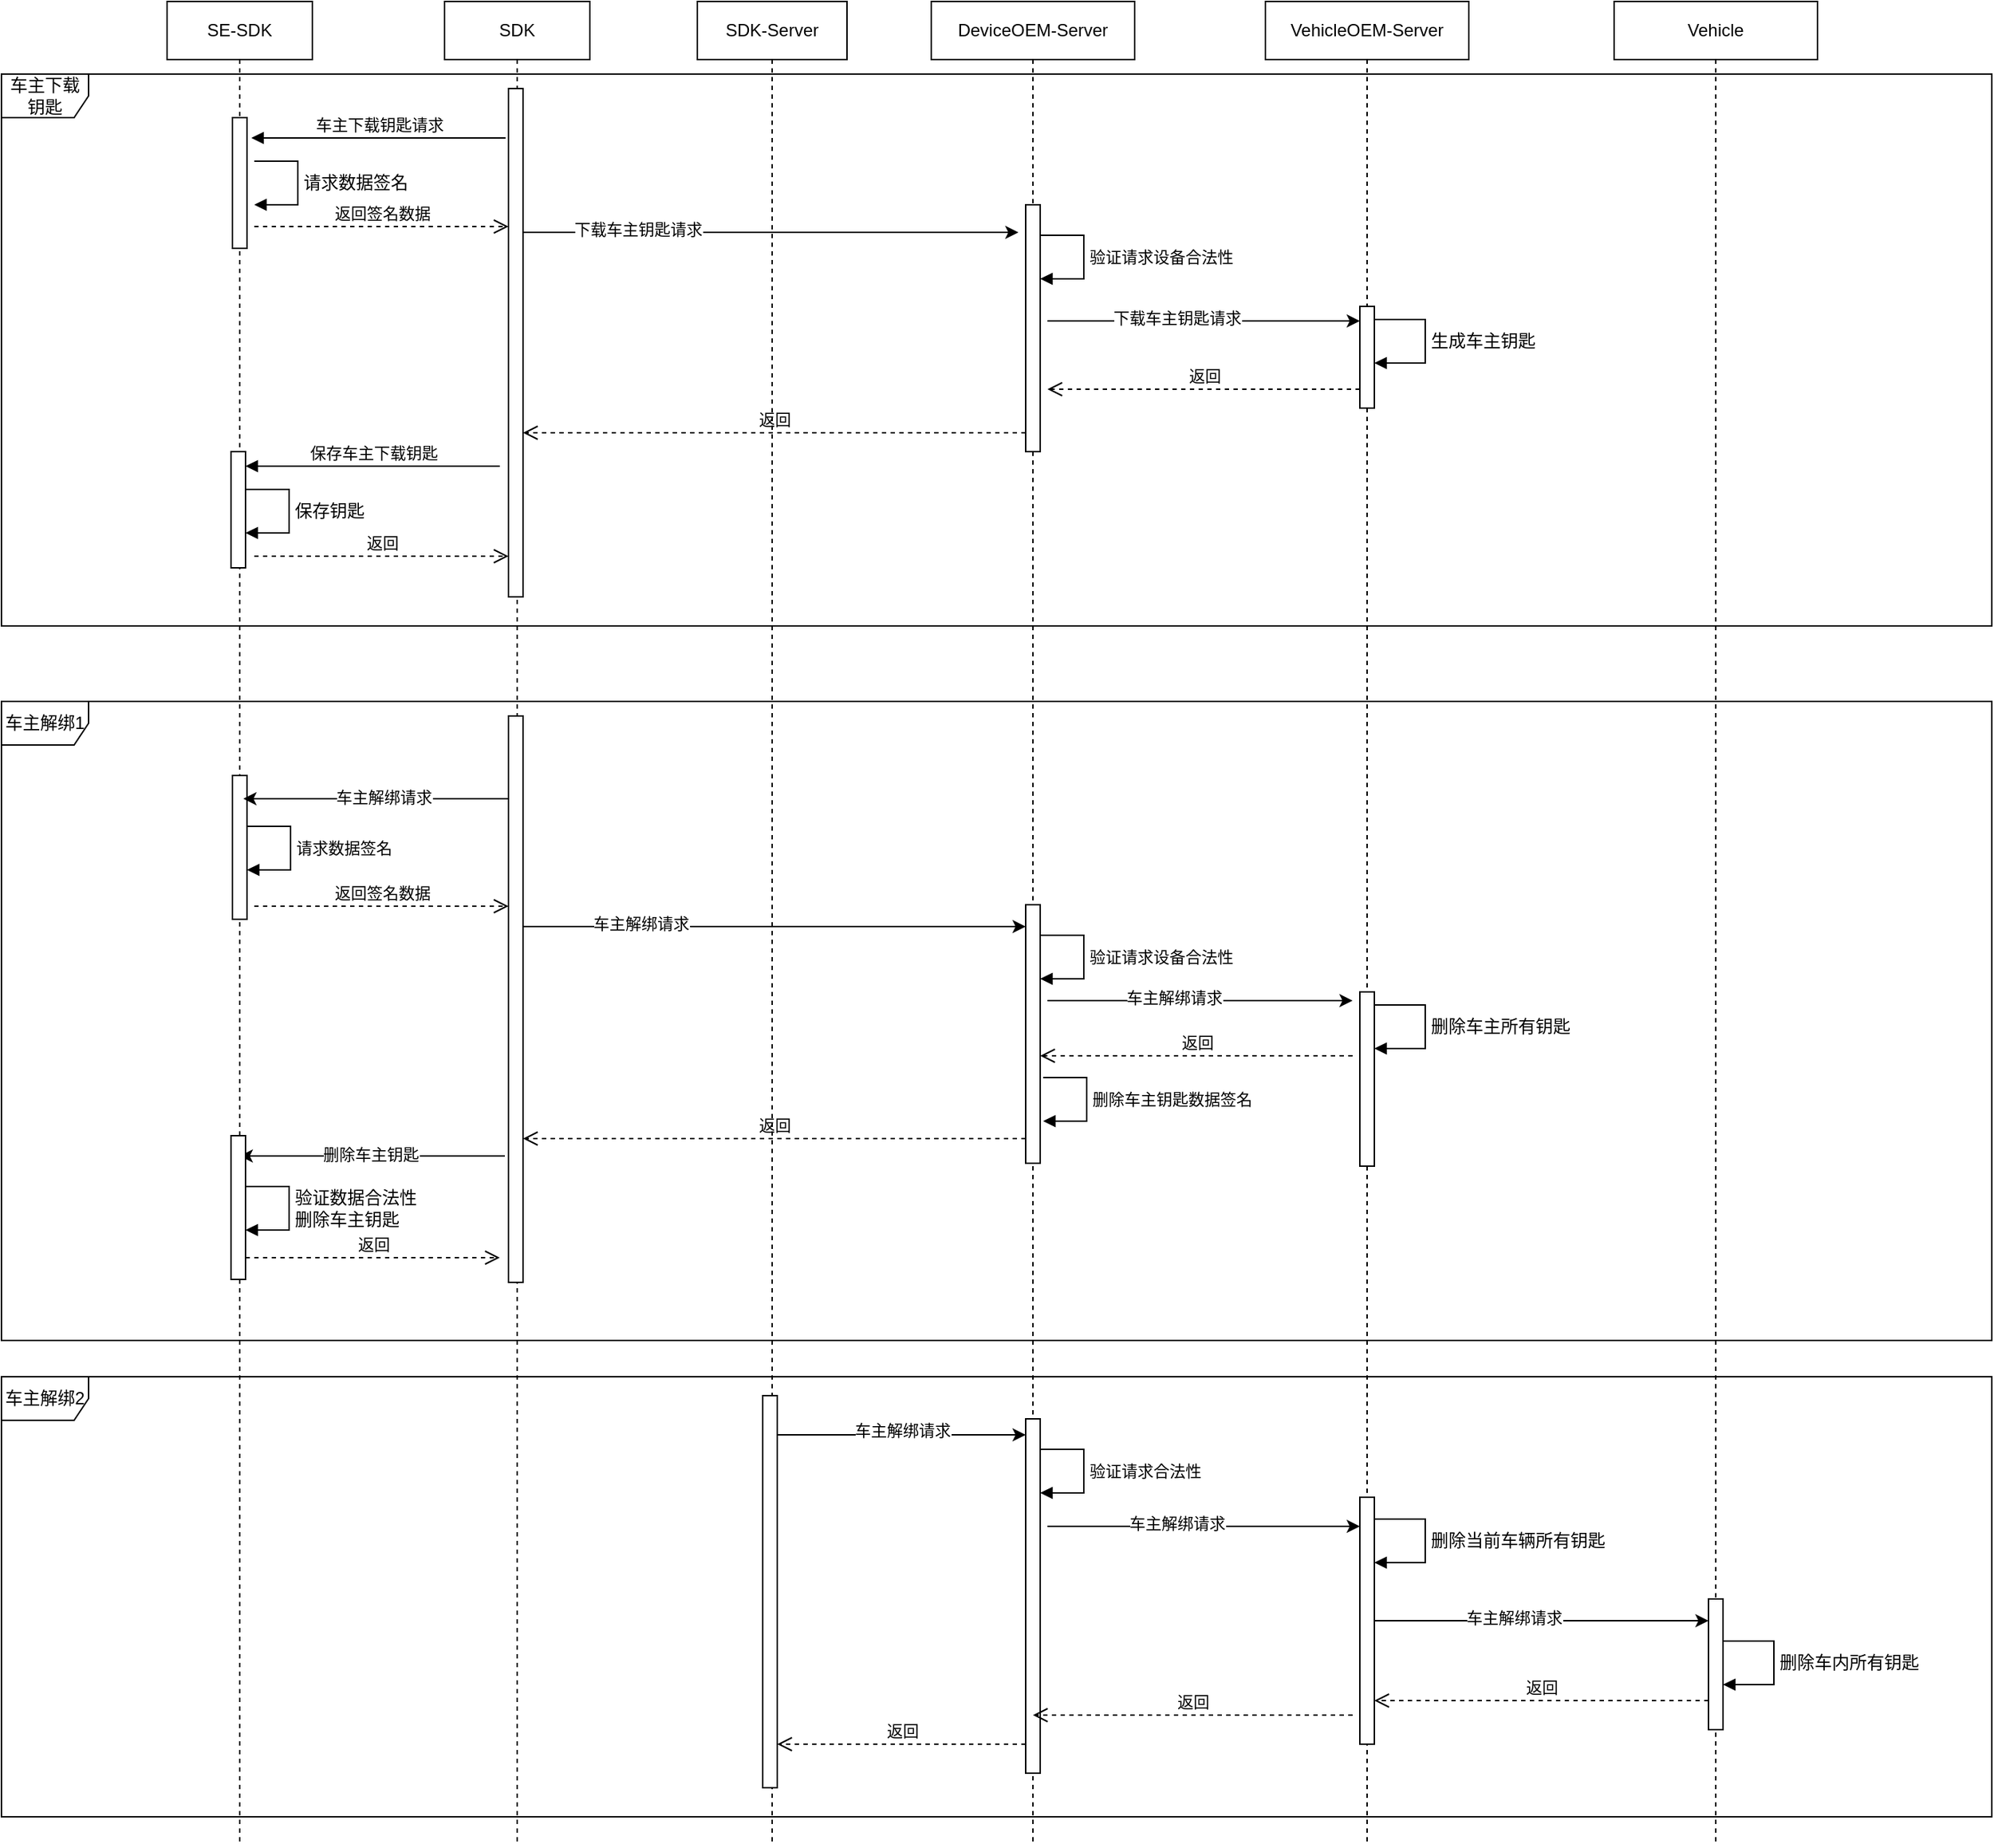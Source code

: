 <mxfile version="24.7.7">
  <diagram name="第 1 页" id="QTjSQ-1yjxRxtxUuZA-b">
    <mxGraphModel dx="2536" dy="927" grid="1" gridSize="10" guides="1" tooltips="1" connect="1" arrows="1" fold="1" page="1" pageScale="1" pageWidth="827" pageHeight="1169" math="0" shadow="0">
      <root>
        <mxCell id="0" />
        <mxCell id="1" parent="0" />
        <mxCell id="QH9AOdgC8zUdyQS9NOri-1" value="SE-SDK" style="shape=umlLifeline;perimeter=lifelinePerimeter;whiteSpace=wrap;html=1;container=0;dropTarget=0;collapsible=0;recursiveResize=0;outlineConnect=0;portConstraint=eastwest;newEdgeStyle={&quot;edgeStyle&quot;:&quot;elbowEdgeStyle&quot;,&quot;elbow&quot;:&quot;vertical&quot;,&quot;curved&quot;:0,&quot;rounded&quot;:0};" vertex="1" parent="1">
          <mxGeometry x="-466" y="40" width="100" height="1270" as="geometry" />
        </mxCell>
        <mxCell id="QH9AOdgC8zUdyQS9NOri-2" value="" style="html=1;points=[];perimeter=orthogonalPerimeter;outlineConnect=0;targetShapes=umlLifeline;portConstraint=eastwest;newEdgeStyle={&quot;edgeStyle&quot;:&quot;elbowEdgeStyle&quot;,&quot;elbow&quot;:&quot;vertical&quot;,&quot;curved&quot;:0,&quot;rounded&quot;:0};" vertex="1" parent="QH9AOdgC8zUdyQS9NOri-1">
          <mxGeometry x="45" y="80" width="10" height="90" as="geometry" />
        </mxCell>
        <mxCell id="QH9AOdgC8zUdyQS9NOri-3" value="" style="html=1;points=[];perimeter=orthogonalPerimeter;outlineConnect=0;targetShapes=umlLifeline;portConstraint=eastwest;newEdgeStyle={&quot;edgeStyle&quot;:&quot;elbowEdgeStyle&quot;,&quot;elbow&quot;:&quot;vertical&quot;,&quot;curved&quot;:0,&quot;rounded&quot;:0};" vertex="1" parent="QH9AOdgC8zUdyQS9NOri-1">
          <mxGeometry x="45" y="533" width="10" height="99" as="geometry" />
        </mxCell>
        <mxCell id="QH9AOdgC8zUdyQS9NOri-4" value="SDK" style="shape=umlLifeline;perimeter=lifelinePerimeter;whiteSpace=wrap;html=1;container=0;dropTarget=0;collapsible=0;recursiveResize=0;outlineConnect=0;portConstraint=eastwest;newEdgeStyle={&quot;edgeStyle&quot;:&quot;elbowEdgeStyle&quot;,&quot;elbow&quot;:&quot;vertical&quot;,&quot;curved&quot;:0,&quot;rounded&quot;:0};" vertex="1" parent="1">
          <mxGeometry x="-275" y="40" width="100" height="1270" as="geometry" />
        </mxCell>
        <mxCell id="QH9AOdgC8zUdyQS9NOri-5" value="" style="html=1;points=[];perimeter=orthogonalPerimeter;outlineConnect=0;targetShapes=umlLifeline;portConstraint=eastwest;newEdgeStyle={&quot;edgeStyle&quot;:&quot;elbowEdgeStyle&quot;,&quot;elbow&quot;:&quot;vertical&quot;,&quot;curved&quot;:0,&quot;rounded&quot;:0};" vertex="1" parent="QH9AOdgC8zUdyQS9NOri-4">
          <mxGeometry x="44" y="60" width="10" height="350" as="geometry" />
        </mxCell>
        <mxCell id="QH9AOdgC8zUdyQS9NOri-6" value="" style="html=1;points=[];perimeter=orthogonalPerimeter;outlineConnect=0;targetShapes=umlLifeline;portConstraint=eastwest;newEdgeStyle={&quot;edgeStyle&quot;:&quot;elbowEdgeStyle&quot;,&quot;elbow&quot;:&quot;vertical&quot;,&quot;curved&quot;:0,&quot;rounded&quot;:0};" vertex="1" parent="QH9AOdgC8zUdyQS9NOri-4">
          <mxGeometry x="44" y="492" width="10" height="390" as="geometry" />
        </mxCell>
        <mxCell id="QH9AOdgC8zUdyQS9NOri-7" value="车主下载钥匙请求" style="html=1;verticalAlign=bottom;endArrow=block;edgeStyle=elbowEdgeStyle;elbow=horizontal;curved=0;rounded=0;" edge="1" parent="1">
          <mxGeometry relative="1" as="geometry">
            <mxPoint x="-233" y="134" as="sourcePoint" />
            <Array as="points" />
            <mxPoint x="-408" y="134" as="targetPoint" />
          </mxGeometry>
        </mxCell>
        <mxCell id="QH9AOdgC8zUdyQS9NOri-8" value="返回签名数据" style="html=1;verticalAlign=bottom;endArrow=open;dashed=1;endSize=8;edgeStyle=elbowEdgeStyle;elbow=vertical;curved=0;rounded=0;" edge="1" parent="1">
          <mxGeometry x="0.006" relative="1" as="geometry">
            <mxPoint x="-231" y="195" as="targetPoint" />
            <Array as="points">
              <mxPoint x="-316" y="195" />
            </Array>
            <mxPoint x="-406" y="195" as="sourcePoint" />
            <mxPoint as="offset" />
          </mxGeometry>
        </mxCell>
        <mxCell id="QH9AOdgC8zUdyQS9NOri-9" value="DeviceOEM-Server" style="shape=umlLifeline;perimeter=lifelinePerimeter;whiteSpace=wrap;html=1;container=0;dropTarget=0;collapsible=0;recursiveResize=0;outlineConnect=0;portConstraint=eastwest;newEdgeStyle={&quot;edgeStyle&quot;:&quot;elbowEdgeStyle&quot;,&quot;elbow&quot;:&quot;vertical&quot;,&quot;curved&quot;:0,&quot;rounded&quot;:0};" vertex="1" parent="1">
          <mxGeometry x="60" y="40" width="140" height="1270" as="geometry" />
        </mxCell>
        <mxCell id="QH9AOdgC8zUdyQS9NOri-10" value="" style="html=1;points=[];perimeter=orthogonalPerimeter;outlineConnect=0;targetShapes=umlLifeline;portConstraint=eastwest;newEdgeStyle={&quot;edgeStyle&quot;:&quot;elbowEdgeStyle&quot;,&quot;elbow&quot;:&quot;vertical&quot;,&quot;curved&quot;:0,&quot;rounded&quot;:0};" vertex="1" parent="QH9AOdgC8zUdyQS9NOri-9">
          <mxGeometry x="65" y="140" width="10" height="170" as="geometry" />
        </mxCell>
        <mxCell id="QH9AOdgC8zUdyQS9NOri-11" value="" style="html=1;points=[];perimeter=orthogonalPerimeter;outlineConnect=0;targetShapes=umlLifeline;portConstraint=eastwest;newEdgeStyle={&quot;edgeStyle&quot;:&quot;elbowEdgeStyle&quot;,&quot;elbow&quot;:&quot;vertical&quot;,&quot;curved&quot;:0,&quot;rounded&quot;:0};" vertex="1" parent="QH9AOdgC8zUdyQS9NOri-9">
          <mxGeometry x="65" y="622" width="10" height="178" as="geometry" />
        </mxCell>
        <mxCell id="QH9AOdgC8zUdyQS9NOri-12" value="" style="endArrow=classic;html=1;rounded=0;" edge="1" parent="QH9AOdgC8zUdyQS9NOri-9">
          <mxGeometry width="50" height="50" relative="1" as="geometry">
            <mxPoint x="80" y="688" as="sourcePoint" />
            <mxPoint x="290" y="688" as="targetPoint" />
          </mxGeometry>
        </mxCell>
        <mxCell id="QH9AOdgC8zUdyQS9NOri-13" value="车主解绑请求" style="edgeLabel;html=1;align=center;verticalAlign=middle;resizable=0;points=[];" vertex="1" connectable="0" parent="QH9AOdgC8zUdyQS9NOri-12">
          <mxGeometry x="-0.17" y="2" relative="1" as="geometry">
            <mxPoint as="offset" />
          </mxGeometry>
        </mxCell>
        <mxCell id="QH9AOdgC8zUdyQS9NOri-14" value="返回" style="html=1;verticalAlign=bottom;endArrow=open;dashed=1;endSize=8;edgeStyle=elbowEdgeStyle;elbow=vertical;curved=0;rounded=0;" edge="1" parent="QH9AOdgC8zUdyQS9NOri-9" target="QH9AOdgC8zUdyQS9NOri-11">
          <mxGeometry relative="1" as="geometry">
            <mxPoint x="80" y="724" as="targetPoint" />
            <Array as="points" />
            <mxPoint x="290" y="726" as="sourcePoint" />
          </mxGeometry>
        </mxCell>
        <mxCell id="QH9AOdgC8zUdyQS9NOri-15" value="&lt;font style=&quot;font-size: 11px;&quot;&gt;验证请求设备合法性&lt;/font&gt;" style="html=1;align=left;spacingLeft=2;endArrow=block;rounded=0;edgeStyle=orthogonalEdgeStyle;curved=0;rounded=0;fontFamily=Helvetica;fontSize=12;fontColor=default;" edge="1" parent="QH9AOdgC8zUdyQS9NOri-9">
          <mxGeometry relative="1" as="geometry">
            <mxPoint x="75" y="643" as="sourcePoint" />
            <Array as="points">
              <mxPoint x="105" y="643" />
              <mxPoint x="105" y="673" />
            </Array>
            <mxPoint x="75" y="673" as="targetPoint" />
          </mxGeometry>
        </mxCell>
        <mxCell id="QH9AOdgC8zUdyQS9NOri-16" value="VehicleOEM-Server" style="shape=umlLifeline;perimeter=lifelinePerimeter;whiteSpace=wrap;html=1;container=0;dropTarget=0;collapsible=0;recursiveResize=0;outlineConnect=0;portConstraint=eastwest;newEdgeStyle={&quot;edgeStyle&quot;:&quot;elbowEdgeStyle&quot;,&quot;elbow&quot;:&quot;vertical&quot;,&quot;curved&quot;:0,&quot;rounded&quot;:0};" vertex="1" parent="1">
          <mxGeometry x="290" y="40" width="140" height="1270" as="geometry" />
        </mxCell>
        <mxCell id="QH9AOdgC8zUdyQS9NOri-17" value="" style="html=1;points=[];perimeter=orthogonalPerimeter;outlineConnect=0;targetShapes=umlLifeline;portConstraint=eastwest;newEdgeStyle={&quot;edgeStyle&quot;:&quot;elbowEdgeStyle&quot;,&quot;elbow&quot;:&quot;vertical&quot;,&quot;curved&quot;:0,&quot;rounded&quot;:0};" vertex="1" parent="QH9AOdgC8zUdyQS9NOri-16">
          <mxGeometry x="65" y="682" width="10" height="120" as="geometry" />
        </mxCell>
        <mxCell id="QH9AOdgC8zUdyQS9NOri-18" value="删除车主所有钥匙" style="html=1;align=left;spacingLeft=2;endArrow=block;rounded=0;edgeStyle=orthogonalEdgeStyle;curved=0;rounded=0;fontFamily=Helvetica;fontSize=12;fontColor=default;" edge="1" parent="QH9AOdgC8zUdyQS9NOri-16">
          <mxGeometry relative="1" as="geometry">
            <mxPoint x="75" y="691" as="sourcePoint" />
            <Array as="points">
              <mxPoint x="110" y="691" />
              <mxPoint x="110" y="721" />
            </Array>
            <mxPoint x="75" y="721" as="targetPoint" />
          </mxGeometry>
        </mxCell>
        <mxCell id="QH9AOdgC8zUdyQS9NOri-19" value="" style="html=1;points=[];perimeter=orthogonalPerimeter;outlineConnect=0;targetShapes=umlLifeline;portConstraint=eastwest;newEdgeStyle={&quot;edgeStyle&quot;:&quot;elbowEdgeStyle&quot;,&quot;elbow&quot;:&quot;vertical&quot;,&quot;curved&quot;:0,&quot;rounded&quot;:0};" vertex="1" parent="QH9AOdgC8zUdyQS9NOri-16">
          <mxGeometry x="65" y="210" width="10" height="70" as="geometry" />
        </mxCell>
        <mxCell id="QH9AOdgC8zUdyQS9NOri-20" value="生成车主钥匙" style="html=1;align=left;spacingLeft=2;endArrow=block;rounded=0;edgeStyle=orthogonalEdgeStyle;curved=0;rounded=0;fontFamily=Helvetica;fontSize=12;fontColor=default;" edge="1" parent="QH9AOdgC8zUdyQS9NOri-16">
          <mxGeometry relative="1" as="geometry">
            <mxPoint x="75" y="219" as="sourcePoint" />
            <Array as="points">
              <mxPoint x="110" y="219" />
              <mxPoint x="110" y="249" />
            </Array>
            <mxPoint x="75" y="249" as="targetPoint" />
          </mxGeometry>
        </mxCell>
        <mxCell id="QH9AOdgC8zUdyQS9NOri-21" value="Vehicle" style="shape=umlLifeline;perimeter=lifelinePerimeter;whiteSpace=wrap;html=1;container=0;dropTarget=0;collapsible=0;recursiveResize=0;outlineConnect=0;portConstraint=eastwest;newEdgeStyle={&quot;edgeStyle&quot;:&quot;elbowEdgeStyle&quot;,&quot;elbow&quot;:&quot;vertical&quot;,&quot;curved&quot;:0,&quot;rounded&quot;:0};" vertex="1" parent="1">
          <mxGeometry x="530" y="40" width="140" height="1270" as="geometry" />
        </mxCell>
        <mxCell id="QH9AOdgC8zUdyQS9NOri-23" value="" style="endArrow=classic;html=1;rounded=0;" edge="1" parent="1" source="QH9AOdgC8zUdyQS9NOri-5">
          <mxGeometry width="50" height="50" relative="1" as="geometry">
            <mxPoint x="-105" y="199" as="sourcePoint" />
            <mxPoint x="120" y="199" as="targetPoint" />
          </mxGeometry>
        </mxCell>
        <mxCell id="QH9AOdgC8zUdyQS9NOri-24" value="下载车主钥匙请求" style="edgeLabel;html=1;align=center;verticalAlign=middle;resizable=0;points=[];" vertex="1" connectable="0" parent="QH9AOdgC8zUdyQS9NOri-23">
          <mxGeometry x="-0.17" y="2" relative="1" as="geometry">
            <mxPoint x="-63" as="offset" />
          </mxGeometry>
        </mxCell>
        <mxCell id="QH9AOdgC8zUdyQS9NOri-25" value="&lt;font style=&quot;font-size: 11px;&quot;&gt;验证请求设备合法性&lt;/font&gt;" style="html=1;align=left;spacingLeft=2;endArrow=block;rounded=0;edgeStyle=orthogonalEdgeStyle;curved=0;rounded=0;fontFamily=Helvetica;fontSize=12;fontColor=default;" edge="1" parent="1">
          <mxGeometry relative="1" as="geometry">
            <mxPoint x="135" y="201" as="sourcePoint" />
            <Array as="points">
              <mxPoint x="165" y="201" />
              <mxPoint x="165" y="231" />
            </Array>
            <mxPoint x="135" y="231" as="targetPoint" />
          </mxGeometry>
        </mxCell>
        <mxCell id="QH9AOdgC8zUdyQS9NOri-27" value="车主下载钥匙" style="shape=umlFrame;whiteSpace=wrap;html=1;pointerEvents=0;sketch=0;strokeColor=default;align=center;verticalAlign=middle;fontFamily=Helvetica;fontSize=12;fontColor=default;fillColor=default;" vertex="1" parent="1">
          <mxGeometry x="-580" y="90" width="1370" height="380" as="geometry" />
        </mxCell>
        <mxCell id="QH9AOdgC8zUdyQS9NOri-28" value="请求数据签名" style="html=1;align=left;spacingLeft=2;endArrow=block;rounded=0;edgeStyle=orthogonalEdgeStyle;curved=0;rounded=0;fontFamily=Helvetica;fontSize=12;fontColor=default;" edge="1" parent="1">
          <mxGeometry relative="1" as="geometry">
            <mxPoint x="-406" y="150" as="sourcePoint" />
            <Array as="points">
              <mxPoint x="-376" y="150" />
              <mxPoint x="-376" y="180" />
            </Array>
            <mxPoint x="-406" y="180" as="targetPoint" />
          </mxGeometry>
        </mxCell>
        <mxCell id="QH9AOdgC8zUdyQS9NOri-30" value="" style="endArrow=classic;html=1;rounded=0;" edge="1" parent="1">
          <mxGeometry width="50" height="50" relative="1" as="geometry">
            <mxPoint x="-231" y="589" as="sourcePoint" />
            <mxPoint x="-413.5" y="589" as="targetPoint" />
          </mxGeometry>
        </mxCell>
        <mxCell id="QH9AOdgC8zUdyQS9NOri-31" value="车主解绑请求" style="edgeLabel;html=1;align=center;verticalAlign=middle;resizable=0;points=[];" vertex="1" connectable="0" parent="QH9AOdgC8zUdyQS9NOri-30">
          <mxGeometry x="-0.17" y="2" relative="1" as="geometry">
            <mxPoint x="-11" y="-3" as="offset" />
          </mxGeometry>
        </mxCell>
        <mxCell id="QH9AOdgC8zUdyQS9NOri-32" value="&lt;font style=&quot;font-size: 11px;&quot;&gt;请求数据签名&lt;/font&gt;" style="html=1;align=left;spacingLeft=2;endArrow=block;rounded=0;edgeStyle=orthogonalEdgeStyle;curved=0;rounded=0;fontFamily=Helvetica;fontSize=12;fontColor=default;" edge="1" parent="1">
          <mxGeometry relative="1" as="geometry">
            <mxPoint x="-411" y="608" as="sourcePoint" />
            <Array as="points">
              <mxPoint x="-381" y="608" />
              <mxPoint x="-381" y="638" />
            </Array>
            <mxPoint x="-411" y="638" as="targetPoint" />
          </mxGeometry>
        </mxCell>
        <mxCell id="QH9AOdgC8zUdyQS9NOri-33" value="返回签名数据" style="html=1;verticalAlign=bottom;endArrow=open;dashed=1;endSize=8;edgeStyle=elbowEdgeStyle;elbow=vertical;curved=0;rounded=0;" edge="1" parent="1">
          <mxGeometry relative="1" as="geometry">
            <mxPoint x="-231" y="663" as="targetPoint" />
            <Array as="points">
              <mxPoint x="-316" y="663" />
            </Array>
            <mxPoint x="-406" y="663" as="sourcePoint" />
          </mxGeometry>
        </mxCell>
        <mxCell id="QH9AOdgC8zUdyQS9NOri-34" value="" style="endArrow=classic;html=1;rounded=0;" edge="1" parent="1" source="QH9AOdgC8zUdyQS9NOri-6">
          <mxGeometry width="50" height="50" relative="1" as="geometry">
            <mxPoint x="-100" y="677" as="sourcePoint" />
            <mxPoint x="125" y="677" as="targetPoint" />
          </mxGeometry>
        </mxCell>
        <mxCell id="QH9AOdgC8zUdyQS9NOri-35" value="车主解绑请求" style="edgeLabel;html=1;align=center;verticalAlign=middle;resizable=0;points=[];" vertex="1" connectable="0" parent="QH9AOdgC8zUdyQS9NOri-34">
          <mxGeometry x="-0.17" y="2" relative="1" as="geometry">
            <mxPoint x="-63" as="offset" />
          </mxGeometry>
        </mxCell>
        <mxCell id="QH9AOdgC8zUdyQS9NOri-36" value="车主解绑1" style="shape=umlFrame;whiteSpace=wrap;html=1;pointerEvents=0;sketch=0;strokeColor=default;align=center;verticalAlign=middle;fontFamily=Helvetica;fontSize=12;fontColor=default;fillColor=default;" vertex="1" parent="1">
          <mxGeometry x="-580" y="522" width="1370" height="440" as="geometry" />
        </mxCell>
        <mxCell id="QH9AOdgC8zUdyQS9NOri-37" value="返回" style="html=1;verticalAlign=bottom;endArrow=open;dashed=1;endSize=8;edgeStyle=elbowEdgeStyle;elbow=vertical;curved=0;rounded=0;" edge="1" parent="1" target="QH9AOdgC8zUdyQS9NOri-6">
          <mxGeometry relative="1" as="geometry">
            <mxPoint x="-105" y="823" as="targetPoint" />
            <Array as="points" />
            <mxPoint x="125" y="823" as="sourcePoint" />
          </mxGeometry>
        </mxCell>
        <mxCell id="QH9AOdgC8zUdyQS9NOri-38" value="" style="endArrow=classic;html=1;rounded=0;" edge="1" parent="1">
          <mxGeometry width="50" height="50" relative="1" as="geometry">
            <mxPoint x="-233.5" y="835" as="sourcePoint" />
            <mxPoint x="-416" y="835" as="targetPoint" />
          </mxGeometry>
        </mxCell>
        <mxCell id="QH9AOdgC8zUdyQS9NOri-58" value="删除车主钥匙" style="edgeLabel;html=1;align=center;verticalAlign=middle;resizable=0;points=[];" vertex="1" connectable="0" parent="QH9AOdgC8zUdyQS9NOri-38">
          <mxGeometry x="0.018" y="1" relative="1" as="geometry">
            <mxPoint y="-2" as="offset" />
          </mxGeometry>
        </mxCell>
        <mxCell id="QH9AOdgC8zUdyQS9NOri-40" value="" style="html=1;points=[];perimeter=orthogonalPerimeter;outlineConnect=0;targetShapes=umlLifeline;portConstraint=eastwest;newEdgeStyle={&quot;edgeStyle&quot;:&quot;elbowEdgeStyle&quot;,&quot;elbow&quot;:&quot;vertical&quot;,&quot;curved&quot;:0,&quot;rounded&quot;:0};" vertex="1" parent="1">
          <mxGeometry x="-422" y="821" width="10" height="99" as="geometry" />
        </mxCell>
        <mxCell id="QH9AOdgC8zUdyQS9NOri-41" value="验证数据合法性&lt;div&gt;删除车主钥匙&lt;/div&gt;" style="html=1;align=left;spacingLeft=2;endArrow=block;rounded=0;edgeStyle=orthogonalEdgeStyle;curved=0;rounded=0;fontFamily=Helvetica;fontSize=12;fontColor=default;" edge="1" parent="1">
          <mxGeometry relative="1" as="geometry">
            <mxPoint x="-412" y="856" as="sourcePoint" />
            <Array as="points">
              <mxPoint x="-382" y="856" />
              <mxPoint x="-382" y="886" />
            </Array>
            <mxPoint x="-412" y="886" as="targetPoint" />
            <mxPoint as="offset" />
          </mxGeometry>
        </mxCell>
        <mxCell id="QH9AOdgC8zUdyQS9NOri-42" value="返回" style="html=1;verticalAlign=bottom;endArrow=open;dashed=1;endSize=8;edgeStyle=elbowEdgeStyle;elbow=horizontal;curved=0;rounded=0;" edge="1" parent="1">
          <mxGeometry relative="1" as="geometry">
            <mxPoint x="-237" y="905" as="targetPoint" />
            <Array as="points">
              <mxPoint x="-322" y="905" />
            </Array>
            <mxPoint x="-412" y="905" as="sourcePoint" />
          </mxGeometry>
        </mxCell>
        <mxCell id="QH9AOdgC8zUdyQS9NOri-43" value="" style="endArrow=classic;html=1;rounded=0;" edge="1" parent="1">
          <mxGeometry width="50" height="50" relative="1" as="geometry">
            <mxPoint x="140" y="260" as="sourcePoint" />
            <mxPoint x="355" y="260" as="targetPoint" />
          </mxGeometry>
        </mxCell>
        <mxCell id="QH9AOdgC8zUdyQS9NOri-44" value="下载车主钥匙请求" style="edgeLabel;html=1;align=center;verticalAlign=middle;resizable=0;points=[];" vertex="1" connectable="0" parent="QH9AOdgC8zUdyQS9NOri-43">
          <mxGeometry x="-0.17" y="2" relative="1" as="geometry">
            <mxPoint as="offset" />
          </mxGeometry>
        </mxCell>
        <mxCell id="QH9AOdgC8zUdyQS9NOri-49" value="返回" style="html=1;verticalAlign=bottom;endArrow=open;dashed=1;endSize=8;edgeStyle=elbowEdgeStyle;elbow=vertical;curved=0;rounded=0;" edge="1" parent="1">
          <mxGeometry relative="1" as="geometry">
            <mxPoint x="140" y="307" as="targetPoint" />
            <Array as="points" />
            <mxPoint x="355" y="307" as="sourcePoint" />
          </mxGeometry>
        </mxCell>
        <mxCell id="QH9AOdgC8zUdyQS9NOri-50" value="返回" style="html=1;verticalAlign=bottom;endArrow=open;dashed=1;endSize=8;edgeStyle=elbowEdgeStyle;elbow=vertical;curved=0;rounded=0;" edge="1" parent="1" target="QH9AOdgC8zUdyQS9NOri-5">
          <mxGeometry relative="1" as="geometry">
            <mxPoint x="-105" y="337" as="targetPoint" />
            <Array as="points" />
            <mxPoint x="125" y="337" as="sourcePoint" />
          </mxGeometry>
        </mxCell>
        <mxCell id="QH9AOdgC8zUdyQS9NOri-52" value="" style="html=1;points=[];perimeter=orthogonalPerimeter;outlineConnect=0;targetShapes=umlLifeline;portConstraint=eastwest;newEdgeStyle={&quot;edgeStyle&quot;:&quot;elbowEdgeStyle&quot;,&quot;elbow&quot;:&quot;vertical&quot;,&quot;curved&quot;:0,&quot;rounded&quot;:0};" vertex="1" parent="1">
          <mxGeometry x="-422" y="350" width="10" height="80" as="geometry" />
        </mxCell>
        <mxCell id="QH9AOdgC8zUdyQS9NOri-53" value="保存车主下载钥匙" style="html=1;verticalAlign=bottom;endArrow=block;edgeStyle=elbowEdgeStyle;elbow=horizontal;curved=0;rounded=0;" edge="1" parent="1">
          <mxGeometry relative="1" as="geometry">
            <mxPoint x="-237" y="360" as="sourcePoint" />
            <Array as="points" />
            <mxPoint x="-412" y="360" as="targetPoint" />
          </mxGeometry>
        </mxCell>
        <mxCell id="QH9AOdgC8zUdyQS9NOri-54" value="返回" style="html=1;verticalAlign=bottom;endArrow=open;dashed=1;endSize=8;edgeStyle=elbowEdgeStyle;elbow=vertical;curved=0;rounded=0;" edge="1" parent="1">
          <mxGeometry x="0.006" relative="1" as="geometry">
            <mxPoint x="-231" y="422" as="targetPoint" />
            <Array as="points">
              <mxPoint x="-316" y="422" />
            </Array>
            <mxPoint x="-406" y="422" as="sourcePoint" />
            <mxPoint as="offset" />
          </mxGeometry>
        </mxCell>
        <mxCell id="QH9AOdgC8zUdyQS9NOri-55" value="保存钥匙" style="html=1;align=left;spacingLeft=2;endArrow=block;rounded=0;edgeStyle=orthogonalEdgeStyle;curved=0;rounded=0;fontFamily=Helvetica;fontSize=12;fontColor=default;" edge="1" parent="1">
          <mxGeometry relative="1" as="geometry">
            <mxPoint x="-412" y="376" as="sourcePoint" />
            <Array as="points">
              <mxPoint x="-382" y="376" />
              <mxPoint x="-382" y="406" />
            </Array>
            <mxPoint x="-412" y="406" as="targetPoint" />
          </mxGeometry>
        </mxCell>
        <mxCell id="QH9AOdgC8zUdyQS9NOri-59" value="&lt;span style=&quot;font-size: 11px;&quot;&gt;删除车主钥匙数据签名&lt;/span&gt;" style="html=1;align=left;spacingLeft=2;endArrow=block;rounded=0;edgeStyle=orthogonalEdgeStyle;curved=0;rounded=0;fontFamily=Helvetica;fontSize=12;fontColor=default;" edge="1" parent="1">
          <mxGeometry relative="1" as="geometry">
            <mxPoint x="137" y="781" as="sourcePoint" />
            <Array as="points">
              <mxPoint x="167" y="781" />
              <mxPoint x="167" y="811" />
            </Array>
            <mxPoint x="137" y="811" as="targetPoint" />
          </mxGeometry>
        </mxCell>
        <mxCell id="QH9AOdgC8zUdyQS9NOri-85" value="" style="html=1;points=[];perimeter=orthogonalPerimeter;outlineConnect=0;targetShapes=umlLifeline;portConstraint=eastwest;newEdgeStyle={&quot;edgeStyle&quot;:&quot;elbowEdgeStyle&quot;,&quot;elbow&quot;:&quot;vertical&quot;,&quot;curved&quot;:0,&quot;rounded&quot;:0};" vertex="1" parent="1">
          <mxGeometry x="125" y="1016" width="10" height="244" as="geometry" />
        </mxCell>
        <mxCell id="QH9AOdgC8zUdyQS9NOri-86" value="" style="endArrow=classic;html=1;rounded=0;entryX=0.5;entryY=0.037;entryDx=0;entryDy=0;entryPerimeter=0;" edge="1" parent="1">
          <mxGeometry width="50" height="50" relative="1" as="geometry">
            <mxPoint x="140" y="1090" as="sourcePoint" />
            <mxPoint x="355" y="1090" as="targetPoint" />
          </mxGeometry>
        </mxCell>
        <mxCell id="QH9AOdgC8zUdyQS9NOri-87" value="车主解绑请求" style="edgeLabel;html=1;align=center;verticalAlign=middle;resizable=0;points=[];" vertex="1" connectable="0" parent="QH9AOdgC8zUdyQS9NOri-86">
          <mxGeometry x="-0.17" y="2" relative="1" as="geometry">
            <mxPoint as="offset" />
          </mxGeometry>
        </mxCell>
        <mxCell id="QH9AOdgC8zUdyQS9NOri-89" value="&lt;font style=&quot;font-size: 11px;&quot;&gt;验证请求合法性&lt;/font&gt;" style="html=1;align=left;spacingLeft=2;endArrow=block;rounded=0;edgeStyle=orthogonalEdgeStyle;curved=0;rounded=0;fontFamily=Helvetica;fontSize=12;fontColor=default;" edge="1" parent="1">
          <mxGeometry relative="1" as="geometry">
            <mxPoint x="135" y="1037" as="sourcePoint" />
            <Array as="points">
              <mxPoint x="165" y="1037" />
              <mxPoint x="165" y="1067" />
            </Array>
            <mxPoint x="135" y="1067" as="targetPoint" />
          </mxGeometry>
        </mxCell>
        <mxCell id="QH9AOdgC8zUdyQS9NOri-90" value="" style="html=1;points=[];perimeter=orthogonalPerimeter;outlineConnect=0;targetShapes=umlLifeline;portConstraint=eastwest;newEdgeStyle={&quot;edgeStyle&quot;:&quot;elbowEdgeStyle&quot;,&quot;elbow&quot;:&quot;vertical&quot;,&quot;curved&quot;:0,&quot;rounded&quot;:0};" vertex="1" parent="1">
          <mxGeometry x="355" y="1070" width="10" height="170" as="geometry" />
        </mxCell>
        <mxCell id="QH9AOdgC8zUdyQS9NOri-91" value="删除当前车辆所有钥匙" style="html=1;align=left;spacingLeft=2;endArrow=block;rounded=0;edgeStyle=orthogonalEdgeStyle;curved=0;rounded=0;fontFamily=Helvetica;fontSize=12;fontColor=default;" edge="1" parent="1">
          <mxGeometry relative="1" as="geometry">
            <mxPoint x="365" y="1085" as="sourcePoint" />
            <Array as="points">
              <mxPoint x="400" y="1085" />
              <mxPoint x="400" y="1115" />
            </Array>
            <mxPoint x="365" y="1115" as="targetPoint" />
          </mxGeometry>
        </mxCell>
        <mxCell id="QH9AOdgC8zUdyQS9NOri-96" value="" style="endArrow=classic;html=1;rounded=0;" edge="1" parent="1">
          <mxGeometry width="50" height="50" relative="1" as="geometry">
            <mxPoint x="-46" y="1027" as="sourcePoint" />
            <mxPoint x="125" y="1027" as="targetPoint" />
          </mxGeometry>
        </mxCell>
        <mxCell id="QH9AOdgC8zUdyQS9NOri-97" value="车主解绑请求" style="edgeLabel;html=1;align=center;verticalAlign=middle;resizable=0;points=[];" vertex="1" connectable="0" parent="QH9AOdgC8zUdyQS9NOri-96">
          <mxGeometry x="-0.17" y="2" relative="1" as="geometry">
            <mxPoint x="15" y="-1" as="offset" />
          </mxGeometry>
        </mxCell>
        <mxCell id="QH9AOdgC8zUdyQS9NOri-98" value="车主解绑2" style="shape=umlFrame;whiteSpace=wrap;html=1;pointerEvents=0;sketch=0;strokeColor=default;align=center;verticalAlign=middle;fontFamily=Helvetica;fontSize=12;fontColor=default;fillColor=default;" vertex="1" parent="1">
          <mxGeometry x="-580" y="987" width="1370" height="303" as="geometry" />
        </mxCell>
        <mxCell id="QH9AOdgC8zUdyQS9NOri-99" value="返回" style="html=1;verticalAlign=bottom;endArrow=open;dashed=1;endSize=8;edgeStyle=elbowEdgeStyle;elbow=vertical;curved=0;rounded=0;" edge="1" parent="1">
          <mxGeometry relative="1" as="geometry">
            <mxPoint x="-46" y="1240" as="targetPoint" />
            <Array as="points" />
            <mxPoint x="125" y="1240" as="sourcePoint" />
          </mxGeometry>
        </mxCell>
        <mxCell id="QH9AOdgC8zUdyQS9NOri-106" value="SDK-Server" style="shape=umlLifeline;perimeter=lifelinePerimeter;whiteSpace=wrap;html=1;container=0;dropTarget=0;collapsible=0;recursiveResize=0;outlineConnect=0;portConstraint=eastwest;newEdgeStyle={&quot;edgeStyle&quot;:&quot;elbowEdgeStyle&quot;,&quot;elbow&quot;:&quot;vertical&quot;,&quot;curved&quot;:0,&quot;rounded&quot;:0};" vertex="1" parent="1">
          <mxGeometry x="-101" y="40" width="103" height="1270" as="geometry" />
        </mxCell>
        <mxCell id="QH9AOdgC8zUdyQS9NOri-84" value="" style="html=1;points=[];perimeter=orthogonalPerimeter;outlineConnect=0;targetShapes=umlLifeline;portConstraint=eastwest;newEdgeStyle={&quot;edgeStyle&quot;:&quot;elbowEdgeStyle&quot;,&quot;elbow&quot;:&quot;vertical&quot;,&quot;curved&quot;:0,&quot;rounded&quot;:0};" vertex="1" parent="QH9AOdgC8zUdyQS9NOri-106">
          <mxGeometry x="45" y="960" width="10" height="270" as="geometry" />
        </mxCell>
        <mxCell id="QH9AOdgC8zUdyQS9NOri-107" value="" style="endArrow=classic;html=1;rounded=0;" edge="1" parent="1">
          <mxGeometry width="50" height="50" relative="1" as="geometry">
            <mxPoint x="365" y="1155" as="sourcePoint" />
            <mxPoint x="595" y="1155" as="targetPoint" />
          </mxGeometry>
        </mxCell>
        <mxCell id="QH9AOdgC8zUdyQS9NOri-108" value="车主解绑请求" style="edgeLabel;html=1;align=center;verticalAlign=middle;resizable=0;points=[];" vertex="1" connectable="0" parent="QH9AOdgC8zUdyQS9NOri-107">
          <mxGeometry x="-0.17" y="2" relative="1" as="geometry">
            <mxPoint as="offset" />
          </mxGeometry>
        </mxCell>
        <mxCell id="QH9AOdgC8zUdyQS9NOri-109" value="" style="html=1;points=[];perimeter=orthogonalPerimeter;outlineConnect=0;targetShapes=umlLifeline;portConstraint=eastwest;newEdgeStyle={&quot;edgeStyle&quot;:&quot;elbowEdgeStyle&quot;,&quot;elbow&quot;:&quot;vertical&quot;,&quot;curved&quot;:0,&quot;rounded&quot;:0};" vertex="1" parent="1">
          <mxGeometry x="595" y="1140" width="10" height="90" as="geometry" />
        </mxCell>
        <mxCell id="QH9AOdgC8zUdyQS9NOri-110" value="删除车内所有钥匙" style="html=1;align=left;spacingLeft=2;endArrow=block;rounded=0;edgeStyle=orthogonalEdgeStyle;curved=0;rounded=0;fontFamily=Helvetica;fontSize=12;fontColor=default;" edge="1" parent="1">
          <mxGeometry relative="1" as="geometry">
            <mxPoint x="605" y="1169" as="sourcePoint" />
            <Array as="points">
              <mxPoint x="640" y="1169" />
              <mxPoint x="640" y="1199" />
            </Array>
            <mxPoint x="605" y="1199" as="targetPoint" />
          </mxGeometry>
        </mxCell>
        <mxCell id="QH9AOdgC8zUdyQS9NOri-111" value="返回" style="html=1;verticalAlign=bottom;endArrow=open;dashed=1;endSize=8;edgeStyle=elbowEdgeStyle;elbow=vertical;curved=0;rounded=0;" edge="1" parent="1" source="QH9AOdgC8zUdyQS9NOri-109">
          <mxGeometry relative="1" as="geometry">
            <mxPoint x="365" y="1210" as="targetPoint" />
            <Array as="points" />
            <mxPoint x="580" y="1210" as="sourcePoint" />
          </mxGeometry>
        </mxCell>
        <mxCell id="QH9AOdgC8zUdyQS9NOri-112" value="返回" style="html=1;verticalAlign=bottom;endArrow=open;dashed=1;endSize=8;edgeStyle=elbowEdgeStyle;elbow=vertical;curved=0;rounded=0;" edge="1" parent="1">
          <mxGeometry relative="1" as="geometry">
            <mxPoint x="130" y="1220" as="targetPoint" />
            <Array as="points" />
            <mxPoint x="350" y="1220" as="sourcePoint" />
          </mxGeometry>
        </mxCell>
      </root>
    </mxGraphModel>
  </diagram>
</mxfile>
